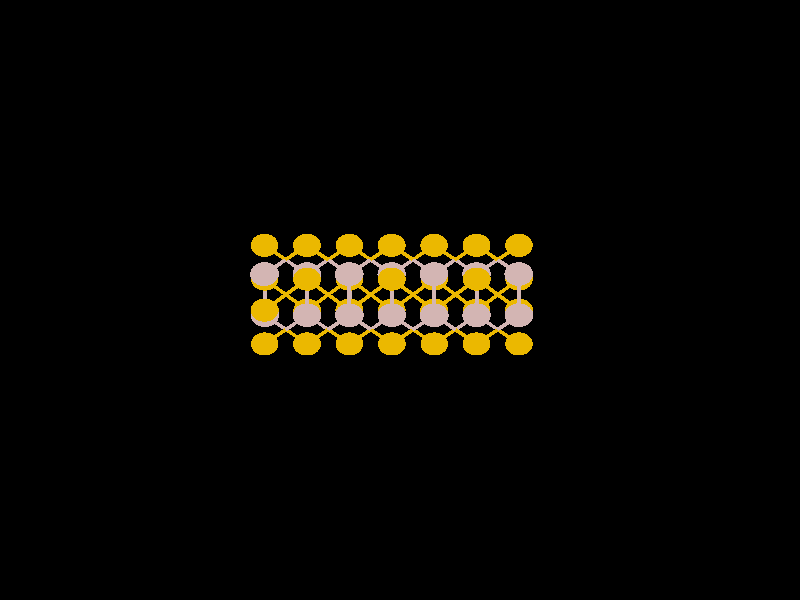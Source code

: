 #include "colors.inc"
#include "finish.inc"

global_settings {assumed_gamma 1 max_trace_level 6}
background {color White transmit 1.0}
camera {orthographic
  right -40.15*x up 35.91*y
  direction 1.00*z
  location <0,0,50.00> look_at <0,0,0>}


light_source {<  2.00,   3.00,  40.00> color White
  area_light <0.70, 0, 0>, <0, 0.70, 0>, 3, 3
  adaptive 1 jitter}
// no fog
#declare simple = finish {phong 0.7}
#declare pale = finish {ambient 0.5 diffuse 0.85 roughness 0.001 specular 0.200 }
#declare intermediate = finish {ambient 0.3 diffuse 0.6 specular 0.1 roughness 0.04}
#declare vmd = finish {ambient 0.0 diffuse 0.65 phong 0.1 phong_size 40.0 specular 0.5 }
#declare jmol = finish {ambient 0.2 diffuse 0.6 specular 1 roughness 0.001 metallic}
#declare ase2 = finish {ambient 0.05 brilliance 3 diffuse 0.6 metallic specular 0.7 roughness 0.04 reflection 0.15}
#declare ase3 = finish {ambient 0.15 brilliance 2 diffuse 0.6 metallic specular 1.0 roughness 0.001 reflection 0.0}
#declare glass = finish {ambient 0.05 diffuse 0.3 specular 1.0 roughness 0.001}
#declare glass2 = finish {ambient 0.01 diffuse 0.3 specular 1.0 reflection 0.25 roughness 0.001}
#declare Rcell = 0.000;
#declare Rbond = 0.100;

#macro atom(LOC, R, COL, TRANS, FIN)
  sphere{LOC, R texture{pigment{color COL transmit TRANS} finish{FIN}}}
#end
#macro constrain(LOC, R, COL, TRANS FIN)
union{torus{R, Rcell rotate 45*z texture{pigment{color COL transmit TRANS} finish{FIN}}}
     torus{R, Rcell rotate -45*z texture{pigment{color COL transmit TRANS} finish{FIN}}}
     translate LOC}
#end

cylinder {< -6.41, -17.10,  -0.00>, < 19.12, -17.10,  -0.03>, Rcell pigment {Black}}
cylinder {<-19.12, -17.10, -46.79>, <  6.41, -17.10, -46.82>, Rcell pigment {Black}}
cylinder {<-19.12,  17.10, -46.79>, <  6.41,  17.10, -46.82>, Rcell pigment {Black}}
cylinder {< -6.41,  17.10,   0.00>, < 19.12,  17.10,  -0.03>, Rcell pigment {Black}}
cylinder {< -6.41, -17.10,  -0.00>, <-19.12, -17.10, -46.79>, Rcell pigment {Black}}
cylinder {< 19.12, -17.10,  -0.03>, <  6.41, -17.10, -46.82>, Rcell pigment {Black}}
cylinder {< 19.12,  17.10,  -0.03>, <  6.41,  17.10, -46.82>, Rcell pigment {Black}}
cylinder {< -6.41,  17.10,   0.00>, <-19.12,  17.10, -46.79>, Rcell pigment {Black}}
cylinder {< -6.41, -17.10,  -0.00>, < -6.41,  17.10,   0.00>, Rcell pigment {Black}}
cylinder {< 19.12, -17.10,  -0.03>, < 19.12,  17.10,  -0.03>, Rcell pigment {Black}}
cylinder {<  6.41, -17.10, -46.82>, <  6.41,  17.10, -46.82>, Rcell pigment {Black}}
cylinder {<-19.12, -17.10, -46.79>, <-19.12,  17.10, -46.79>, Rcell pigment {Black}}
atom(< -4.68,   3.27,  -0.46>, 0.69, rgb <0.83, 0.48, 0.00>, 0.0, ase3) // #0
atom(< -6.80,  -0.61,  -5.23>, 0.69, rgb <0.83, 0.48, 0.00>, 0.0, ase3) // #1
atom(< -4.68,  -2.63,  -2.91>, 0.69, rgb <0.83, 0.48, 0.00>, 0.0, ase3) // #2
atom(< -4.67,   1.25,  -5.93>, 0.69, rgb <0.83, 0.48, 0.00>, 0.0, ase3) // #3
atom(< -6.81,   1.55,  -1.04>, 0.71, rgb <0.65, 0.46, 0.45>, 0.0, ase3) // #4
atom(< -2.55,  -0.91,  -2.33>, 0.71, rgb <0.65, 0.46, 0.45>, 0.0, ase3) // #5
atom(< -6.80,   3.27,  -8.26>, 0.69, rgb <0.83, 0.48, 0.00>, 0.0, ase3) // #6
atom(< -6.79,  -2.63, -10.71>, 0.69, rgb <0.83, 0.48, 0.00>, 0.0, ase3) // #7
atom(< -6.79,   1.25, -13.73>, 0.69, rgb <0.83, 0.48, 0.00>, 0.0, ase3) // #8
atom(< -4.67,  -0.91, -10.13>, 0.71, rgb <0.65, 0.46, 0.45>, 0.0, ase3) // #9
atom(< -6.78,  -0.91, -17.93>, 0.71, rgb <0.65, 0.46, 0.45>, 0.0, ase3) // #10
atom(< -0.43,   3.27,  -0.46>, 0.69, rgb <0.83, 0.48, 0.00>, 0.0, ase3) // #11
atom(< -2.55,  -0.61,  -5.24>, 0.69, rgb <0.83, 0.48, 0.00>, 0.0, ase3) // #12
atom(< -0.42,  -2.63,  -2.92>, 0.69, rgb <0.83, 0.48, 0.00>, 0.0, ase3) // #13
atom(< -0.42,   1.25,  -5.94>, 0.69, rgb <0.83, 0.48, 0.00>, 0.0, ase3) // #14
atom(< -2.56,   1.55,  -1.04>, 0.71, rgb <0.65, 0.46, 0.45>, 0.0, ase3) // #15
atom(<  1.71,  -0.91,  -2.34>, 0.71, rgb <0.65, 0.46, 0.45>, 0.0, ase3) // #16
atom(< -2.54,   3.27,  -8.26>, 0.69, rgb <0.83, 0.48, 0.00>, 0.0, ase3) // #17
atom(< -4.66,  -0.61, -13.04>, 0.69, rgb <0.83, 0.48, 0.00>, 0.0, ase3) // #18
atom(< -2.54,  -2.63, -10.72>, 0.69, rgb <0.83, 0.48, 0.00>, 0.0, ase3) // #19
atom(< -2.54,   1.25, -13.74>, 0.69, rgb <0.83, 0.48, 0.00>, 0.0, ase3) // #20
atom(< -4.67,   1.55,  -8.84>, 0.71, rgb <0.65, 0.46, 0.45>, 0.0, ase3) // #21
atom(< -0.41,  -0.91, -10.14>, 0.71, rgb <0.65, 0.46, 0.45>, 0.0, ase3) // #22
atom(< -4.66,   3.27, -16.06>, 0.69, rgb <0.83, 0.48, 0.00>, 0.0, ase3) // #23
atom(< -6.78,  -0.61, -20.83>, 0.69, rgb <0.83, 0.48, 0.00>, 0.0, ase3) // #24
atom(< -4.66,  -2.63, -18.51>, 0.69, rgb <0.83, 0.48, 0.00>, 0.0, ase3) // #25
atom(< -4.65,   1.25, -21.54>, 0.69, rgb <0.83, 0.48, 0.00>, 0.0, ase3) // #26
atom(< -6.79,   1.55, -16.64>, 0.71, rgb <0.65, 0.46, 0.45>, 0.0, ase3) // #27
atom(< -2.53,  -0.91, -17.93>, 0.71, rgb <0.65, 0.46, 0.45>, 0.0, ase3) // #28
atom(<  3.83,   3.27,  -0.47>, 0.69, rgb <0.83, 0.48, 0.00>, 0.0, ase3) // #29
atom(<  1.71,  -0.61,  -5.24>, 0.69, rgb <0.83, 0.48, 0.00>, 0.0, ase3) // #30
atom(<  3.83,  -2.63,  -2.92>, 0.69, rgb <0.83, 0.48, 0.00>, 0.0, ase3) // #31
atom(<  3.84,   1.25,  -5.95>, 0.69, rgb <0.83, 0.48, 0.00>, 0.0, ase3) // #32
atom(<  1.70,   1.55,  -1.05>, 0.71, rgb <0.65, 0.46, 0.45>, 0.0, ase3) // #33
atom(<  5.96,  -0.91,  -2.34>, 0.71, rgb <0.65, 0.46, 0.45>, 0.0, ase3) // #34
atom(<  1.71,   3.27,  -8.27>, 0.69, rgb <0.83, 0.48, 0.00>, 0.0, ase3) // #35
atom(< -0.41,  -0.61, -13.04>, 0.69, rgb <0.83, 0.48, 0.00>, 0.0, ase3) // #36
atom(<  1.72,  -2.63, -10.72>, 0.69, rgb <0.83, 0.48, 0.00>, 0.0, ase3) // #37
atom(<  1.72,   1.25, -13.74>, 0.69, rgb <0.83, 0.48, 0.00>, 0.0, ase3) // #38
atom(< -0.42,   1.55,  -8.85>, 0.71, rgb <0.65, 0.46, 0.45>, 0.0, ase3) // #39
atom(<  3.84,  -0.91, -10.14>, 0.71, rgb <0.65, 0.46, 0.45>, 0.0, ase3) // #40
atom(< -0.41,   3.27, -16.06>, 0.69, rgb <0.83, 0.48, 0.00>, 0.0, ase3) // #41
atom(< -2.53,  -0.61, -20.84>, 0.69, rgb <0.83, 0.48, 0.00>, 0.0, ase3) // #42
atom(< -0.40,  -2.63, -18.52>, 0.69, rgb <0.83, 0.48, 0.00>, 0.0, ase3) // #43
atom(< -0.40,   1.25, -21.54>, 0.69, rgb <0.83, 0.48, 0.00>, 0.0, ase3) // #44
atom(< -2.54,   1.55, -16.64>, 0.71, rgb <0.65, 0.46, 0.45>, 0.0, ase3) // #45
atom(<  1.73,  -0.91, -17.94>, 0.71, rgb <0.65, 0.46, 0.45>, 0.0, ase3) // #46
atom(<  5.96,  -0.61,  -5.25>, 0.69, rgb <0.83, 0.48, 0.00>, 0.0, ase3) // #47
atom(<  5.95,   1.55,  -1.05>, 0.71, rgb <0.65, 0.46, 0.45>, 0.0, ase3) // #48
atom(<  5.97,   3.27,  -8.27>, 0.69, rgb <0.83, 0.48, 0.00>, 0.0, ase3) // #49
atom(<  3.85,  -0.61, -13.05>, 0.69, rgb <0.83, 0.48, 0.00>, 0.0, ase3) // #50
atom(<  5.97,  -2.63, -10.73>, 0.69, rgb <0.83, 0.48, 0.00>, 0.0, ase3) // #51
atom(<  5.97,   1.25, -13.75>, 0.69, rgb <0.83, 0.48, 0.00>, 0.0, ase3) // #52
atom(<  3.84,   1.55,  -8.85>, 0.71, rgb <0.65, 0.46, 0.45>, 0.0, ase3) // #53
atom(<  3.85,   3.27, -16.07>, 0.69, rgb <0.83, 0.48, 0.00>, 0.0, ase3) // #54
atom(<  1.73,  -0.61, -20.84>, 0.69, rgb <0.83, 0.48, 0.00>, 0.0, ase3) // #55
atom(<  3.85,  -2.63, -18.52>, 0.69, rgb <0.83, 0.48, 0.00>, 0.0, ase3) // #56
atom(<  3.86,   1.25, -21.55>, 0.69, rgb <0.83, 0.48, 0.00>, 0.0, ase3) // #57
atom(<  1.72,   1.55, -16.65>, 0.71, rgb <0.65, 0.46, 0.45>, 0.0, ase3) // #58
atom(<  5.98,  -0.91, -17.94>, 0.71, rgb <0.65, 0.46, 0.45>, 0.0, ase3) // #59
atom(<  5.98,  -0.61, -20.85>, 0.69, rgb <0.83, 0.48, 0.00>, 0.0, ase3) // #60
atom(<  5.97,   1.55, -16.66>, 0.71, rgb <0.65, 0.46, 0.45>, 0.0, ase3) // #61
cylinder {< -4.68,   3.27,  -0.46>, < -3.62,   2.41,  -0.75>, Rbond texture{pigment {color rgb <0.83, 0.48, 0.00> transmit 0.0} finish{ase3}}}
cylinder {< -2.56,   1.55,  -1.04>, < -3.62,   2.41,  -0.75>, Rbond texture{pigment {color rgb <0.65, 0.46, 0.45> transmit 0.0} finish{ase3}}}
cylinder {< -6.80,  -0.61,  -5.23>, < -5.74,   0.32,  -5.58>, Rbond texture{pigment {color rgb <0.83, 0.48, 0.00> transmit 0.0} finish{ase3}}}
cylinder {< -4.67,   1.25,  -5.93>, < -5.74,   0.32,  -5.58>, Rbond texture{pigment {color rgb <0.83, 0.48, 0.00> transmit 0.0} finish{ase3}}}
cylinder {< -4.68,  -2.63,  -2.91>, < -3.61,  -1.77,  -2.62>, Rbond texture{pigment {color rgb <0.83, 0.48, 0.00> transmit 0.0} finish{ase3}}}
cylinder {< -2.55,  -0.91,  -2.33>, < -3.61,  -1.77,  -2.62>, Rbond texture{pigment {color rgb <0.65, 0.46, 0.45> transmit 0.0} finish{ase3}}}
cylinder {< -4.67,   1.25,  -5.93>, < -3.61,   0.32,  -5.59>, Rbond texture{pigment {color rgb <0.83, 0.48, 0.00> transmit 0.0} finish{ase3}}}
cylinder {< -2.55,  -0.61,  -5.24>, < -3.61,   0.32,  -5.59>, Rbond texture{pigment {color rgb <0.83, 0.48, 0.00> transmit 0.0} finish{ase3}}}
cylinder {< -4.67,   1.25,  -5.93>, < -4.67,   1.40,  -7.39>, Rbond texture{pigment {color rgb <0.83, 0.48, 0.00> transmit 0.0} finish{ase3}}}
cylinder {< -4.67,   1.55,  -8.84>, < -4.67,   1.40,  -7.39>, Rbond texture{pigment {color rgb <0.65, 0.46, 0.45> transmit 0.0} finish{ase3}}}
cylinder {< -6.81,   1.55,  -1.04>, < -5.75,   2.41,  -0.75>, Rbond texture{pigment {color rgb <0.65, 0.46, 0.45> transmit 0.0} finish{ase3}}}
cylinder {< -4.68,   3.27,  -0.46>, < -5.75,   2.41,  -0.75>, Rbond texture{pigment {color rgb <0.83, 0.48, 0.00> transmit 0.0} finish{ase3}}}
cylinder {< -2.55,  -0.91,  -2.33>, < -2.55,   0.32,  -1.69>, Rbond texture{pigment {color rgb <0.65, 0.46, 0.45> transmit 0.0} finish{ase3}}}
cylinder {< -2.56,   1.55,  -1.04>, < -2.55,   0.32,  -1.69>, Rbond texture{pigment {color rgb <0.65, 0.46, 0.45> transmit 0.0} finish{ase3}}}
cylinder {< -2.55,  -0.91,  -2.33>, < -1.48,  -1.77,  -2.62>, Rbond texture{pigment {color rgb <0.65, 0.46, 0.45> transmit 0.0} finish{ase3}}}
cylinder {< -0.42,  -2.63,  -2.92>, < -1.48,  -1.77,  -2.62>, Rbond texture{pigment {color rgb <0.83, 0.48, 0.00> transmit 0.0} finish{ase3}}}
cylinder {< -2.55,  -0.91,  -2.33>, < -2.55,  -0.76,  -3.78>, Rbond texture{pigment {color rgb <0.65, 0.46, 0.45> transmit 0.0} finish{ase3}}}
cylinder {< -2.55,  -0.61,  -5.24>, < -2.55,  -0.76,  -3.78>, Rbond texture{pigment {color rgb <0.83, 0.48, 0.00> transmit 0.0} finish{ase3}}}
cylinder {< -6.80,   3.27,  -8.26>, < -5.74,   2.41,  -8.55>, Rbond texture{pigment {color rgb <0.83, 0.48, 0.00> transmit 0.0} finish{ase3}}}
cylinder {< -4.67,   1.55,  -8.84>, < -5.74,   2.41,  -8.55>, Rbond texture{pigment {color rgb <0.65, 0.46, 0.45> transmit 0.0} finish{ase3}}}
cylinder {< -6.79,  -2.63, -10.71>, < -5.73,  -1.77, -10.42>, Rbond texture{pigment {color rgb <0.83, 0.48, 0.00> transmit 0.0} finish{ase3}}}
cylinder {< -4.67,  -0.91, -10.13>, < -5.73,  -1.77, -10.42>, Rbond texture{pigment {color rgb <0.65, 0.46, 0.45> transmit 0.0} finish{ase3}}}
cylinder {< -6.79,   1.25, -13.73>, < -5.73,   0.32, -13.38>, Rbond texture{pigment {color rgb <0.83, 0.48, 0.00> transmit 0.0} finish{ase3}}}
cylinder {< -4.66,  -0.61, -13.04>, < -5.73,   0.32, -13.38>, Rbond texture{pigment {color rgb <0.83, 0.48, 0.00> transmit 0.0} finish{ase3}}}
cylinder {< -6.79,   1.25, -13.73>, < -6.79,   1.40, -15.19>, Rbond texture{pigment {color rgb <0.83, 0.48, 0.00> transmit 0.0} finish{ase3}}}
cylinder {< -6.79,   1.55, -16.64>, < -6.79,   1.40, -15.19>, Rbond texture{pigment {color rgb <0.65, 0.46, 0.45> transmit 0.0} finish{ase3}}}
cylinder {< -4.67,  -0.91, -10.13>, < -4.67,   0.32,  -9.49>, Rbond texture{pigment {color rgb <0.65, 0.46, 0.45> transmit 0.0} finish{ase3}}}
cylinder {< -4.67,   1.55,  -8.84>, < -4.67,   0.32,  -9.49>, Rbond texture{pigment {color rgb <0.65, 0.46, 0.45> transmit 0.0} finish{ase3}}}
cylinder {< -4.67,  -0.91, -10.13>, < -4.66,  -0.76, -11.58>, Rbond texture{pigment {color rgb <0.65, 0.46, 0.45> transmit 0.0} finish{ase3}}}
cylinder {< -4.66,  -0.61, -13.04>, < -4.66,  -0.76, -11.58>, Rbond texture{pigment {color rgb <0.83, 0.48, 0.00> transmit 0.0} finish{ase3}}}
cylinder {< -4.67,  -0.91, -10.13>, < -3.60,  -1.77, -10.42>, Rbond texture{pigment {color rgb <0.65, 0.46, 0.45> transmit 0.0} finish{ase3}}}
cylinder {< -2.54,  -2.63, -10.72>, < -3.60,  -1.77, -10.42>, Rbond texture{pigment {color rgb <0.83, 0.48, 0.00> transmit 0.0} finish{ase3}}}
cylinder {< -6.78,  -0.91, -17.93>, < -6.78,  -0.76, -19.38>, Rbond texture{pigment {color rgb <0.65, 0.46, 0.45> transmit 0.0} finish{ase3}}}
cylinder {< -6.78,  -0.61, -20.83>, < -6.78,  -0.76, -19.38>, Rbond texture{pigment {color rgb <0.83, 0.48, 0.00> transmit 0.0} finish{ase3}}}
cylinder {< -6.78,  -0.91, -17.93>, < -5.72,  -1.77, -18.22>, Rbond texture{pigment {color rgb <0.65, 0.46, 0.45> transmit 0.0} finish{ase3}}}
cylinder {< -4.66,  -2.63, -18.51>, < -5.72,  -1.77, -18.22>, Rbond texture{pigment {color rgb <0.83, 0.48, 0.00> transmit 0.0} finish{ase3}}}
cylinder {< -6.78,  -0.91, -17.93>, < -6.79,   0.32, -17.28>, Rbond texture{pigment {color rgb <0.65, 0.46, 0.45> transmit 0.0} finish{ase3}}}
cylinder {< -6.79,   1.55, -16.64>, < -6.79,   0.32, -17.28>, Rbond texture{pigment {color rgb <0.65, 0.46, 0.45> transmit 0.0} finish{ase3}}}
cylinder {< -0.43,   3.27,  -0.46>, < -1.49,   2.41,  -0.75>, Rbond texture{pigment {color rgb <0.83, 0.48, 0.00> transmit 0.0} finish{ase3}}}
cylinder {< -2.56,   1.55,  -1.04>, < -1.49,   2.41,  -0.75>, Rbond texture{pigment {color rgb <0.65, 0.46, 0.45> transmit 0.0} finish{ase3}}}
cylinder {< -0.43,   3.27,  -0.46>, <  0.64,   2.41,  -0.75>, Rbond texture{pigment {color rgb <0.83, 0.48, 0.00> transmit 0.0} finish{ase3}}}
cylinder {<  1.70,   1.55,  -1.05>, <  0.64,   2.41,  -0.75>, Rbond texture{pigment {color rgb <0.65, 0.46, 0.45> transmit 0.0} finish{ase3}}}
cylinder {< -2.55,  -0.61,  -5.24>, < -1.48,   0.32,  -5.59>, Rbond texture{pigment {color rgb <0.83, 0.48, 0.00> transmit 0.0} finish{ase3}}}
cylinder {< -0.42,   1.25,  -5.94>, < -1.48,   0.32,  -5.59>, Rbond texture{pigment {color rgb <0.83, 0.48, 0.00> transmit 0.0} finish{ase3}}}
cylinder {< -0.42,  -2.63,  -2.92>, <  0.64,  -1.77,  -2.63>, Rbond texture{pigment {color rgb <0.83, 0.48, 0.00> transmit 0.0} finish{ase3}}}
cylinder {<  1.71,  -0.91,  -2.34>, <  0.64,  -1.77,  -2.63>, Rbond texture{pigment {color rgb <0.65, 0.46, 0.45> transmit 0.0} finish{ase3}}}
cylinder {< -0.42,   1.25,  -5.94>, < -0.42,   1.40,  -7.39>, Rbond texture{pigment {color rgb <0.83, 0.48, 0.00> transmit 0.0} finish{ase3}}}
cylinder {< -0.42,   1.55,  -8.85>, < -0.42,   1.40,  -7.39>, Rbond texture{pigment {color rgb <0.65, 0.46, 0.45> transmit 0.0} finish{ase3}}}
cylinder {< -0.42,   1.25,  -5.94>, <  0.64,   0.32,  -5.59>, Rbond texture{pigment {color rgb <0.83, 0.48, 0.00> transmit 0.0} finish{ase3}}}
cylinder {<  1.71,  -0.61,  -5.24>, <  0.64,   0.32,  -5.59>, Rbond texture{pigment {color rgb <0.83, 0.48, 0.00> transmit 0.0} finish{ase3}}}
cylinder {<  1.71,  -0.91,  -2.34>, <  1.70,   0.32,  -1.69>, Rbond texture{pigment {color rgb <0.65, 0.46, 0.45> transmit 0.0} finish{ase3}}}
cylinder {<  1.70,   1.55,  -1.05>, <  1.70,   0.32,  -1.69>, Rbond texture{pigment {color rgb <0.65, 0.46, 0.45> transmit 0.0} finish{ase3}}}
cylinder {<  1.71,  -0.91,  -2.34>, <  1.71,  -0.76,  -3.79>, Rbond texture{pigment {color rgb <0.65, 0.46, 0.45> transmit 0.0} finish{ase3}}}
cylinder {<  1.71,  -0.61,  -5.24>, <  1.71,  -0.76,  -3.79>, Rbond texture{pigment {color rgb <0.83, 0.48, 0.00> transmit 0.0} finish{ase3}}}
cylinder {<  1.71,  -0.91,  -2.34>, <  2.77,  -1.77,  -2.63>, Rbond texture{pigment {color rgb <0.65, 0.46, 0.45> transmit 0.0} finish{ase3}}}
cylinder {<  3.83,  -2.63,  -2.92>, <  2.77,  -1.77,  -2.63>, Rbond texture{pigment {color rgb <0.83, 0.48, 0.00> transmit 0.0} finish{ase3}}}
cylinder {< -2.54,   3.27,  -8.26>, < -1.48,   2.41,  -8.55>, Rbond texture{pigment {color rgb <0.83, 0.48, 0.00> transmit 0.0} finish{ase3}}}
cylinder {< -0.42,   1.55,  -8.85>, < -1.48,   2.41,  -8.55>, Rbond texture{pigment {color rgb <0.65, 0.46, 0.45> transmit 0.0} finish{ase3}}}
cylinder {< -2.54,   3.27,  -8.26>, < -3.61,   2.41,  -8.55>, Rbond texture{pigment {color rgb <0.83, 0.48, 0.00> transmit 0.0} finish{ase3}}}
cylinder {< -4.67,   1.55,  -8.84>, < -3.61,   2.41,  -8.55>, Rbond texture{pigment {color rgb <0.65, 0.46, 0.45> transmit 0.0} finish{ase3}}}
cylinder {< -4.66,  -0.61, -13.04>, < -3.60,   0.32, -13.39>, Rbond texture{pigment {color rgb <0.83, 0.48, 0.00> transmit 0.0} finish{ase3}}}
cylinder {< -2.54,   1.25, -13.74>, < -3.60,   0.32, -13.39>, Rbond texture{pigment {color rgb <0.83, 0.48, 0.00> transmit 0.0} finish{ase3}}}
cylinder {< -2.54,  -2.63, -10.72>, < -1.47,  -1.77, -10.43>, Rbond texture{pigment {color rgb <0.83, 0.48, 0.00> transmit 0.0} finish{ase3}}}
cylinder {< -0.41,  -0.91, -10.14>, < -1.47,  -1.77, -10.43>, Rbond texture{pigment {color rgb <0.65, 0.46, 0.45> transmit 0.0} finish{ase3}}}
cylinder {< -2.54,   1.25, -13.74>, < -1.47,   0.32, -13.39>, Rbond texture{pigment {color rgb <0.83, 0.48, 0.00> transmit 0.0} finish{ase3}}}
cylinder {< -0.41,  -0.61, -13.04>, < -1.47,   0.32, -13.39>, Rbond texture{pigment {color rgb <0.83, 0.48, 0.00> transmit 0.0} finish{ase3}}}
cylinder {< -2.54,   1.25, -13.74>, < -2.54,   1.40, -15.19>, Rbond texture{pigment {color rgb <0.83, 0.48, 0.00> transmit 0.0} finish{ase3}}}
cylinder {< -2.54,   1.55, -16.64>, < -2.54,   1.40, -15.19>, Rbond texture{pigment {color rgb <0.65, 0.46, 0.45> transmit 0.0} finish{ase3}}}
cylinder {< -0.41,  -0.91, -10.14>, < -0.41,   0.32,  -9.49>, Rbond texture{pigment {color rgb <0.65, 0.46, 0.45> transmit 0.0} finish{ase3}}}
cylinder {< -0.42,   1.55,  -8.85>, < -0.41,   0.32,  -9.49>, Rbond texture{pigment {color rgb <0.65, 0.46, 0.45> transmit 0.0} finish{ase3}}}
cylinder {< -0.41,  -0.91, -10.14>, < -0.41,  -0.76, -11.59>, Rbond texture{pigment {color rgb <0.65, 0.46, 0.45> transmit 0.0} finish{ase3}}}
cylinder {< -0.41,  -0.61, -13.04>, < -0.41,  -0.76, -11.59>, Rbond texture{pigment {color rgb <0.83, 0.48, 0.00> transmit 0.0} finish{ase3}}}
cylinder {< -0.41,  -0.91, -10.14>, <  0.65,  -1.77, -10.43>, Rbond texture{pigment {color rgb <0.65, 0.46, 0.45> transmit 0.0} finish{ase3}}}
cylinder {<  1.72,  -2.63, -10.72>, <  0.65,  -1.77, -10.43>, Rbond texture{pigment {color rgb <0.83, 0.48, 0.00> transmit 0.0} finish{ase3}}}
cylinder {< -4.66,   3.27, -16.06>, < -3.60,   2.41, -16.35>, Rbond texture{pigment {color rgb <0.83, 0.48, 0.00> transmit 0.0} finish{ase3}}}
cylinder {< -2.54,   1.55, -16.64>, < -3.60,   2.41, -16.35>, Rbond texture{pigment {color rgb <0.65, 0.46, 0.45> transmit 0.0} finish{ase3}}}
cylinder {< -4.66,   3.27, -16.06>, < -5.73,   2.41, -16.35>, Rbond texture{pigment {color rgb <0.83, 0.48, 0.00> transmit 0.0} finish{ase3}}}
cylinder {< -6.79,   1.55, -16.64>, < -5.73,   2.41, -16.35>, Rbond texture{pigment {color rgb <0.65, 0.46, 0.45> transmit 0.0} finish{ase3}}}
cylinder {< -6.78,  -0.61, -20.83>, < -5.72,   0.32, -21.19>, Rbond texture{pigment {color rgb <0.83, 0.48, 0.00> transmit 0.0} finish{ase3}}}
cylinder {< -4.65,   1.25, -21.54>, < -5.72,   0.32, -21.19>, Rbond texture{pigment {color rgb <0.83, 0.48, 0.00> transmit 0.0} finish{ase3}}}
cylinder {< -4.66,  -2.63, -18.51>, < -3.59,  -1.77, -18.22>, Rbond texture{pigment {color rgb <0.83, 0.48, 0.00> transmit 0.0} finish{ase3}}}
cylinder {< -2.53,  -0.91, -17.93>, < -3.59,  -1.77, -18.22>, Rbond texture{pigment {color rgb <0.65, 0.46, 0.45> transmit 0.0} finish{ase3}}}
cylinder {< -4.65,   1.25, -21.54>, < -3.59,   0.32, -21.19>, Rbond texture{pigment {color rgb <0.83, 0.48, 0.00> transmit 0.0} finish{ase3}}}
cylinder {< -2.53,  -0.61, -20.84>, < -3.59,   0.32, -21.19>, Rbond texture{pigment {color rgb <0.83, 0.48, 0.00> transmit 0.0} finish{ase3}}}
cylinder {< -2.53,  -0.91, -17.93>, < -2.53,   0.32, -17.29>, Rbond texture{pigment {color rgb <0.65, 0.46, 0.45> transmit 0.0} finish{ase3}}}
cylinder {< -2.54,   1.55, -16.64>, < -2.53,   0.32, -17.29>, Rbond texture{pigment {color rgb <0.65, 0.46, 0.45> transmit 0.0} finish{ase3}}}
cylinder {< -2.53,  -0.91, -17.93>, < -2.53,  -0.76, -19.39>, Rbond texture{pigment {color rgb <0.65, 0.46, 0.45> transmit 0.0} finish{ase3}}}
cylinder {< -2.53,  -0.61, -20.84>, < -2.53,  -0.76, -19.39>, Rbond texture{pigment {color rgb <0.83, 0.48, 0.00> transmit 0.0} finish{ase3}}}
cylinder {< -2.53,  -0.91, -17.93>, < -1.46,  -1.77, -18.23>, Rbond texture{pigment {color rgb <0.65, 0.46, 0.45> transmit 0.0} finish{ase3}}}
cylinder {< -0.40,  -2.63, -18.52>, < -1.46,  -1.77, -18.23>, Rbond texture{pigment {color rgb <0.83, 0.48, 0.00> transmit 0.0} finish{ase3}}}
cylinder {<  3.83,   3.27,  -0.47>, <  2.76,   2.41,  -0.76>, Rbond texture{pigment {color rgb <0.83, 0.48, 0.00> transmit 0.0} finish{ase3}}}
cylinder {<  1.70,   1.55,  -1.05>, <  2.76,   2.41,  -0.76>, Rbond texture{pigment {color rgb <0.65, 0.46, 0.45> transmit 0.0} finish{ase3}}}
cylinder {<  3.83,   3.27,  -0.47>, <  4.89,   2.41,  -0.76>, Rbond texture{pigment {color rgb <0.83, 0.48, 0.00> transmit 0.0} finish{ase3}}}
cylinder {<  5.95,   1.55,  -1.05>, <  4.89,   2.41,  -0.76>, Rbond texture{pigment {color rgb <0.65, 0.46, 0.45> transmit 0.0} finish{ase3}}}
cylinder {<  1.71,  -0.61,  -5.24>, <  2.77,   0.32,  -5.59>, Rbond texture{pigment {color rgb <0.83, 0.48, 0.00> transmit 0.0} finish{ase3}}}
cylinder {<  3.84,   1.25,  -5.95>, <  2.77,   0.32,  -5.59>, Rbond texture{pigment {color rgb <0.83, 0.48, 0.00> transmit 0.0} finish{ase3}}}
cylinder {<  3.83,  -2.63,  -2.92>, <  4.90,  -1.77,  -2.63>, Rbond texture{pigment {color rgb <0.83, 0.48, 0.00> transmit 0.0} finish{ase3}}}
cylinder {<  5.96,  -0.91,  -2.34>, <  4.90,  -1.77,  -2.63>, Rbond texture{pigment {color rgb <0.65, 0.46, 0.45> transmit 0.0} finish{ase3}}}
cylinder {<  3.84,   1.25,  -5.95>, <  3.84,   1.40,  -7.40>, Rbond texture{pigment {color rgb <0.83, 0.48, 0.00> transmit 0.0} finish{ase3}}}
cylinder {<  3.84,   1.55,  -8.85>, <  3.84,   1.40,  -7.40>, Rbond texture{pigment {color rgb <0.65, 0.46, 0.45> transmit 0.0} finish{ase3}}}
cylinder {<  3.84,   1.25,  -5.95>, <  4.90,   0.32,  -5.60>, Rbond texture{pigment {color rgb <0.83, 0.48, 0.00> transmit 0.0} finish{ase3}}}
cylinder {<  5.96,  -0.61,  -5.25>, <  4.90,   0.32,  -5.60>, Rbond texture{pigment {color rgb <0.83, 0.48, 0.00> transmit 0.0} finish{ase3}}}
cylinder {<  5.96,  -0.91,  -2.34>, <  5.96,   0.32,  -1.70>, Rbond texture{pigment {color rgb <0.65, 0.46, 0.45> transmit 0.0} finish{ase3}}}
cylinder {<  5.95,   1.55,  -1.05>, <  5.96,   0.32,  -1.70>, Rbond texture{pigment {color rgb <0.65, 0.46, 0.45> transmit 0.0} finish{ase3}}}
cylinder {<  5.96,  -0.91,  -2.34>, <  5.96,  -0.76,  -3.80>, Rbond texture{pigment {color rgb <0.65, 0.46, 0.45> transmit 0.0} finish{ase3}}}
cylinder {<  5.96,  -0.61,  -5.25>, <  5.96,  -0.76,  -3.80>, Rbond texture{pigment {color rgb <0.83, 0.48, 0.00> transmit 0.0} finish{ase3}}}
cylinder {<  1.71,   3.27,  -8.27>, <  0.65,   2.41,  -8.56>, Rbond texture{pigment {color rgb <0.83, 0.48, 0.00> transmit 0.0} finish{ase3}}}
cylinder {< -0.42,   1.55,  -8.85>, <  0.65,   2.41,  -8.56>, Rbond texture{pigment {color rgb <0.65, 0.46, 0.45> transmit 0.0} finish{ase3}}}
cylinder {<  1.71,   3.27,  -8.27>, <  2.77,   2.41,  -8.56>, Rbond texture{pigment {color rgb <0.83, 0.48, 0.00> transmit 0.0} finish{ase3}}}
cylinder {<  3.84,   1.55,  -8.85>, <  2.77,   2.41,  -8.56>, Rbond texture{pigment {color rgb <0.65, 0.46, 0.45> transmit 0.0} finish{ase3}}}
cylinder {< -0.41,  -0.61, -13.04>, <  0.65,   0.32, -13.39>, Rbond texture{pigment {color rgb <0.83, 0.48, 0.00> transmit 0.0} finish{ase3}}}
cylinder {<  1.72,   1.25, -13.74>, <  0.65,   0.32, -13.39>, Rbond texture{pigment {color rgb <0.83, 0.48, 0.00> transmit 0.0} finish{ase3}}}
cylinder {<  1.72,  -2.63, -10.72>, <  2.78,  -1.77, -10.43>, Rbond texture{pigment {color rgb <0.83, 0.48, 0.00> transmit 0.0} finish{ase3}}}
cylinder {<  3.84,  -0.91, -10.14>, <  2.78,  -1.77, -10.43>, Rbond texture{pigment {color rgb <0.65, 0.46, 0.45> transmit 0.0} finish{ase3}}}
cylinder {<  1.72,   1.25, -13.74>, <  2.78,   0.32, -13.40>, Rbond texture{pigment {color rgb <0.83, 0.48, 0.00> transmit 0.0} finish{ase3}}}
cylinder {<  3.85,  -0.61, -13.05>, <  2.78,   0.32, -13.40>, Rbond texture{pigment {color rgb <0.83, 0.48, 0.00> transmit 0.0} finish{ase3}}}
cylinder {<  1.72,   1.25, -13.74>, <  1.72,   1.40, -15.20>, Rbond texture{pigment {color rgb <0.83, 0.48, 0.00> transmit 0.0} finish{ase3}}}
cylinder {<  1.72,   1.55, -16.65>, <  1.72,   1.40, -15.20>, Rbond texture{pigment {color rgb <0.65, 0.46, 0.45> transmit 0.0} finish{ase3}}}
cylinder {<  3.84,  -0.91, -10.14>, <  3.84,   0.32,  -9.50>, Rbond texture{pigment {color rgb <0.65, 0.46, 0.45> transmit 0.0} finish{ase3}}}
cylinder {<  3.84,   1.55,  -8.85>, <  3.84,   0.32,  -9.50>, Rbond texture{pigment {color rgb <0.65, 0.46, 0.45> transmit 0.0} finish{ase3}}}
cylinder {<  3.84,  -0.91, -10.14>, <  4.91,  -1.77, -10.43>, Rbond texture{pigment {color rgb <0.65, 0.46, 0.45> transmit 0.0} finish{ase3}}}
cylinder {<  5.97,  -2.63, -10.73>, <  4.91,  -1.77, -10.43>, Rbond texture{pigment {color rgb <0.83, 0.48, 0.00> transmit 0.0} finish{ase3}}}
cylinder {<  3.84,  -0.91, -10.14>, <  3.85,  -0.76, -11.59>, Rbond texture{pigment {color rgb <0.65, 0.46, 0.45> transmit 0.0} finish{ase3}}}
cylinder {<  3.85,  -0.61, -13.05>, <  3.85,  -0.76, -11.59>, Rbond texture{pigment {color rgb <0.83, 0.48, 0.00> transmit 0.0} finish{ase3}}}
cylinder {< -0.41,   3.27, -16.06>, < -1.47,   2.41, -16.35>, Rbond texture{pigment {color rgb <0.83, 0.48, 0.00> transmit 0.0} finish{ase3}}}
cylinder {< -2.54,   1.55, -16.64>, < -1.47,   2.41, -16.35>, Rbond texture{pigment {color rgb <0.65, 0.46, 0.45> transmit 0.0} finish{ase3}}}
cylinder {< -0.41,   3.27, -16.06>, <  0.66,   2.41, -16.36>, Rbond texture{pigment {color rgb <0.83, 0.48, 0.00> transmit 0.0} finish{ase3}}}
cylinder {<  1.72,   1.55, -16.65>, <  0.66,   2.41, -16.36>, Rbond texture{pigment {color rgb <0.65, 0.46, 0.45> transmit 0.0} finish{ase3}}}
cylinder {< -2.53,  -0.61, -20.84>, < -1.46,   0.32, -21.19>, Rbond texture{pigment {color rgb <0.83, 0.48, 0.00> transmit 0.0} finish{ase3}}}
cylinder {< -0.40,   1.25, -21.54>, < -1.46,   0.32, -21.19>, Rbond texture{pigment {color rgb <0.83, 0.48, 0.00> transmit 0.0} finish{ase3}}}
cylinder {< -0.40,  -2.63, -18.52>, <  0.66,  -1.77, -18.23>, Rbond texture{pigment {color rgb <0.83, 0.48, 0.00> transmit 0.0} finish{ase3}}}
cylinder {<  1.73,  -0.91, -17.94>, <  0.66,  -1.77, -18.23>, Rbond texture{pigment {color rgb <0.65, 0.46, 0.45> transmit 0.0} finish{ase3}}}
cylinder {< -0.40,   1.25, -21.54>, <  0.66,   0.32, -21.19>, Rbond texture{pigment {color rgb <0.83, 0.48, 0.00> transmit 0.0} finish{ase3}}}
cylinder {<  1.73,  -0.61, -20.84>, <  0.66,   0.32, -21.19>, Rbond texture{pigment {color rgb <0.83, 0.48, 0.00> transmit 0.0} finish{ase3}}}
cylinder {<  1.73,  -0.91, -17.94>, <  1.72,   0.32, -17.29>, Rbond texture{pigment {color rgb <0.65, 0.46, 0.45> transmit 0.0} finish{ase3}}}
cylinder {<  1.72,   1.55, -16.65>, <  1.72,   0.32, -17.29>, Rbond texture{pigment {color rgb <0.65, 0.46, 0.45> transmit 0.0} finish{ase3}}}
cylinder {<  1.73,  -0.91, -17.94>, <  1.73,  -0.76, -19.39>, Rbond texture{pigment {color rgb <0.65, 0.46, 0.45> transmit 0.0} finish{ase3}}}
cylinder {<  1.73,  -0.61, -20.84>, <  1.73,  -0.76, -19.39>, Rbond texture{pigment {color rgb <0.83, 0.48, 0.00> transmit 0.0} finish{ase3}}}
cylinder {<  1.73,  -0.91, -17.94>, <  2.79,  -1.77, -18.23>, Rbond texture{pigment {color rgb <0.65, 0.46, 0.45> transmit 0.0} finish{ase3}}}
cylinder {<  3.85,  -2.63, -18.52>, <  2.79,  -1.77, -18.23>, Rbond texture{pigment {color rgb <0.83, 0.48, 0.00> transmit 0.0} finish{ase3}}}
cylinder {<  5.97,   3.27,  -8.27>, <  4.90,   2.41,  -8.56>, Rbond texture{pigment {color rgb <0.83, 0.48, 0.00> transmit 0.0} finish{ase3}}}
cylinder {<  3.84,   1.55,  -8.85>, <  4.90,   2.41,  -8.56>, Rbond texture{pigment {color rgb <0.65, 0.46, 0.45> transmit 0.0} finish{ase3}}}
cylinder {<  3.85,  -0.61, -13.05>, <  4.91,   0.32, -13.40>, Rbond texture{pigment {color rgb <0.83, 0.48, 0.00> transmit 0.0} finish{ase3}}}
cylinder {<  5.97,   1.25, -13.75>, <  4.91,   0.32, -13.40>, Rbond texture{pigment {color rgb <0.83, 0.48, 0.00> transmit 0.0} finish{ase3}}}
cylinder {<  5.97,   1.25, -13.75>, <  5.97,   1.40, -15.20>, Rbond texture{pigment {color rgb <0.83, 0.48, 0.00> transmit 0.0} finish{ase3}}}
cylinder {<  5.97,   1.55, -16.66>, <  5.97,   1.40, -15.20>, Rbond texture{pigment {color rgb <0.65, 0.46, 0.45> transmit 0.0} finish{ase3}}}
cylinder {<  3.85,   3.27, -16.07>, <  2.78,   2.41, -16.36>, Rbond texture{pigment {color rgb <0.83, 0.48, 0.00> transmit 0.0} finish{ase3}}}
cylinder {<  1.72,   1.55, -16.65>, <  2.78,   2.41, -16.36>, Rbond texture{pigment {color rgb <0.65, 0.46, 0.45> transmit 0.0} finish{ase3}}}
cylinder {<  3.85,   3.27, -16.07>, <  4.91,   2.41, -16.36>, Rbond texture{pigment {color rgb <0.83, 0.48, 0.00> transmit 0.0} finish{ase3}}}
cylinder {<  5.97,   1.55, -16.66>, <  4.91,   2.41, -16.36>, Rbond texture{pigment {color rgb <0.65, 0.46, 0.45> transmit 0.0} finish{ase3}}}
cylinder {<  1.73,  -0.61, -20.84>, <  2.79,   0.32, -21.20>, Rbond texture{pigment {color rgb <0.83, 0.48, 0.00> transmit 0.0} finish{ase3}}}
cylinder {<  3.86,   1.25, -21.55>, <  2.79,   0.32, -21.20>, Rbond texture{pigment {color rgb <0.83, 0.48, 0.00> transmit 0.0} finish{ase3}}}
cylinder {<  3.85,  -2.63, -18.52>, <  4.92,  -1.77, -18.23>, Rbond texture{pigment {color rgb <0.83, 0.48, 0.00> transmit 0.0} finish{ase3}}}
cylinder {<  5.98,  -0.91, -17.94>, <  4.92,  -1.77, -18.23>, Rbond texture{pigment {color rgb <0.65, 0.46, 0.45> transmit 0.0} finish{ase3}}}
cylinder {<  3.86,   1.25, -21.55>, <  4.92,   0.32, -21.20>, Rbond texture{pigment {color rgb <0.83, 0.48, 0.00> transmit 0.0} finish{ase3}}}
cylinder {<  5.98,  -0.61, -20.85>, <  4.92,   0.32, -21.20>, Rbond texture{pigment {color rgb <0.83, 0.48, 0.00> transmit 0.0} finish{ase3}}}
cylinder {<  5.98,  -0.91, -17.94>, <  5.98,   0.32, -17.30>, Rbond texture{pigment {color rgb <0.65, 0.46, 0.45> transmit 0.0} finish{ase3}}}
cylinder {<  5.97,   1.55, -16.66>, <  5.98,   0.32, -17.30>, Rbond texture{pigment {color rgb <0.65, 0.46, 0.45> transmit 0.0} finish{ase3}}}
cylinder {<  5.98,  -0.91, -17.94>, <  5.98,  -0.76, -19.40>, Rbond texture{pigment {color rgb <0.65, 0.46, 0.45> transmit 0.0} finish{ase3}}}
cylinder {<  5.98,  -0.61, -20.85>, <  5.98,  -0.76, -19.40>, Rbond texture{pigment {color rgb <0.83, 0.48, 0.00> transmit 0.0} finish{ase3}}}
// no constraints
